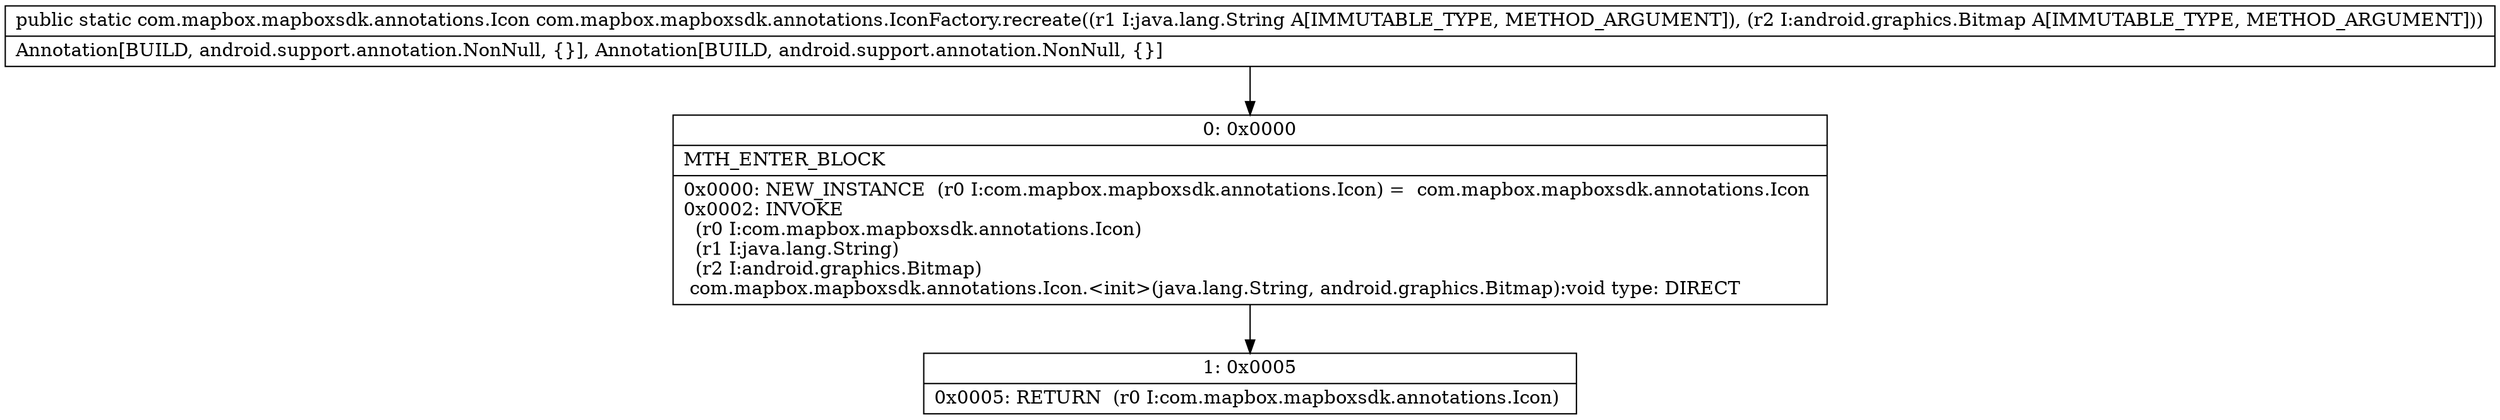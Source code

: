 digraph "CFG forcom.mapbox.mapboxsdk.annotations.IconFactory.recreate(Ljava\/lang\/String;Landroid\/graphics\/Bitmap;)Lcom\/mapbox\/mapboxsdk\/annotations\/Icon;" {
Node_0 [shape=record,label="{0\:\ 0x0000|MTH_ENTER_BLOCK\l|0x0000: NEW_INSTANCE  (r0 I:com.mapbox.mapboxsdk.annotations.Icon) =  com.mapbox.mapboxsdk.annotations.Icon \l0x0002: INVOKE  \l  (r0 I:com.mapbox.mapboxsdk.annotations.Icon)\l  (r1 I:java.lang.String)\l  (r2 I:android.graphics.Bitmap)\l com.mapbox.mapboxsdk.annotations.Icon.\<init\>(java.lang.String, android.graphics.Bitmap):void type: DIRECT \l}"];
Node_1 [shape=record,label="{1\:\ 0x0005|0x0005: RETURN  (r0 I:com.mapbox.mapboxsdk.annotations.Icon) \l}"];
MethodNode[shape=record,label="{public static com.mapbox.mapboxsdk.annotations.Icon com.mapbox.mapboxsdk.annotations.IconFactory.recreate((r1 I:java.lang.String A[IMMUTABLE_TYPE, METHOD_ARGUMENT]), (r2 I:android.graphics.Bitmap A[IMMUTABLE_TYPE, METHOD_ARGUMENT]))  | Annotation[BUILD, android.support.annotation.NonNull, \{\}], Annotation[BUILD, android.support.annotation.NonNull, \{\}]\l}"];
MethodNode -> Node_0;
Node_0 -> Node_1;
}

